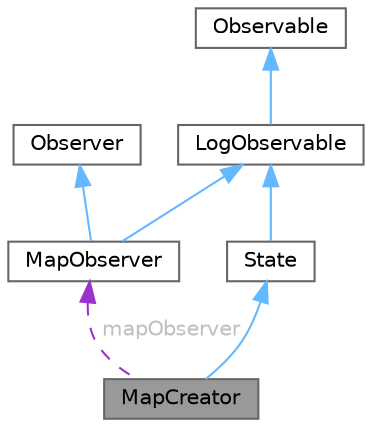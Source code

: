 digraph "MapCreator"
{
 // LATEX_PDF_SIZE
  bgcolor="transparent";
  edge [fontname=Helvetica,fontsize=10,labelfontname=Helvetica,labelfontsize=10];
  node [fontname=Helvetica,fontsize=10,shape=box,height=0.2,width=0.4];
  Node1 [id="Node000001",label="MapCreator",height=0.2,width=0.4,color="gray40", fillcolor="grey60", style="filled", fontcolor="black",tooltip=" "];
  Node2 -> Node1 [id="edge1_Node000001_Node000002",dir="back",color="steelblue1",style="solid",tooltip=" "];
  Node2 [id="Node000002",label="State",height=0.2,width=0.4,color="gray40", fillcolor="white", style="filled",URL="$class_state.html",tooltip="The State class is an abstract base class for implementing different states in a game."];
  Node3 -> Node2 [id="edge2_Node000002_Node000003",dir="back",color="steelblue1",style="solid",tooltip=" "];
  Node3 [id="Node000003",label="LogObservable",height=0.2,width=0.4,color="gray40", fillcolor="white", style="filled",URL="$class_log_observable.html",tooltip="The LogObservable class is responsible for notifying its observers about log events...."];
  Node4 -> Node3 [id="edge3_Node000003_Node000004",dir="back",color="steelblue1",style="solid",tooltip=" "];
  Node4 [id="Node000004",label="Observable",height=0.2,width=0.4,color="gray40", fillcolor="white", style="filled",URL="$class_observable.html",tooltip="The Observable class represents an object that can be observed by multiple observers."];
  Node5 -> Node1 [id="edge4_Node000001_Node000005",dir="back",color="darkorchid3",style="dashed",tooltip=" ",label=" mapObserver",fontcolor="grey" ];
  Node5 [id="Node000005",label="MapObserver",height=0.2,width=0.4,color="gray40", fillcolor="white", style="filled",URL="$class_map_observer.html",tooltip="A class that observes and displays a map."];
  Node6 -> Node5 [id="edge5_Node000005_Node000006",dir="back",color="steelblue1",style="solid",tooltip=" "];
  Node6 [id="Node000006",label="Observer",height=0.2,width=0.4,color="gray40", fillcolor="white", style="filled",URL="$class_observer.html",tooltip="The Observer class is an abstract base class that defines the interface for observers."];
  Node3 -> Node5 [id="edge6_Node000005_Node000003",dir="back",color="steelblue1",style="solid",tooltip=" "];
}

